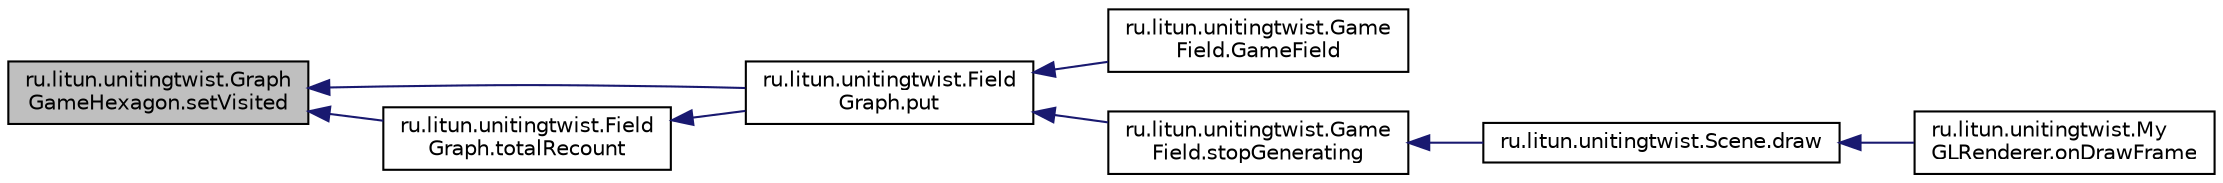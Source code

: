 digraph "ru.litun.unitingtwist.GraphGameHexagon.setVisited"
{
  edge [fontname="Helvetica",fontsize="10",labelfontname="Helvetica",labelfontsize="10"];
  node [fontname="Helvetica",fontsize="10",shape=record];
  rankdir="LR";
  Node69 [label="ru.litun.unitingtwist.Graph\lGameHexagon.setVisited",height=0.2,width=0.4,color="black", fillcolor="grey75", style="filled", fontcolor="black"];
  Node69 -> Node70 [dir="back",color="midnightblue",fontsize="10",style="solid",fontname="Helvetica"];
  Node70 [label="ru.litun.unitingtwist.Field\lGraph.put",height=0.2,width=0.4,color="black", fillcolor="white", style="filled",URL="$classru_1_1litun_1_1unitingtwist_1_1_field_graph.html#a755dd5efc29497ebbda639f094862899"];
  Node70 -> Node71 [dir="back",color="midnightblue",fontsize="10",style="solid",fontname="Helvetica"];
  Node71 [label="ru.litun.unitingtwist.Game\lField.GameField",height=0.2,width=0.4,color="black", fillcolor="white", style="filled",URL="$classru_1_1litun_1_1unitingtwist_1_1_game_field.html#a04d63e25304575e4205aef81b7383e18"];
  Node70 -> Node72 [dir="back",color="midnightblue",fontsize="10",style="solid",fontname="Helvetica"];
  Node72 [label="ru.litun.unitingtwist.Game\lField.stopGenerating",height=0.2,width=0.4,color="black", fillcolor="white", style="filled",URL="$classru_1_1litun_1_1unitingtwist_1_1_game_field.html#a485fed7a58845fdc64dbb9e8271737e0"];
  Node72 -> Node73 [dir="back",color="midnightblue",fontsize="10",style="solid",fontname="Helvetica"];
  Node73 [label="ru.litun.unitingtwist.Scene.draw",height=0.2,width=0.4,color="black", fillcolor="white", style="filled",URL="$classru_1_1litun_1_1unitingtwist_1_1_scene.html#aba4b9040b80f63cb0c57ea8bd78f8533"];
  Node73 -> Node74 [dir="back",color="midnightblue",fontsize="10",style="solid",fontname="Helvetica"];
  Node74 [label="ru.litun.unitingtwist.My\lGLRenderer.onDrawFrame",height=0.2,width=0.4,color="black", fillcolor="white", style="filled",URL="$classru_1_1litun_1_1unitingtwist_1_1_my_g_l_renderer.html#ad30d224496c46169725b82eec69025f1"];
  Node69 -> Node75 [dir="back",color="midnightblue",fontsize="10",style="solid",fontname="Helvetica"];
  Node75 [label="ru.litun.unitingtwist.Field\lGraph.totalRecount",height=0.2,width=0.4,color="black", fillcolor="white", style="filled",URL="$classru_1_1litun_1_1unitingtwist_1_1_field_graph.html#a002003f050d66cd83467e4e55457480c"];
  Node75 -> Node70 [dir="back",color="midnightblue",fontsize="10",style="solid",fontname="Helvetica"];
}

